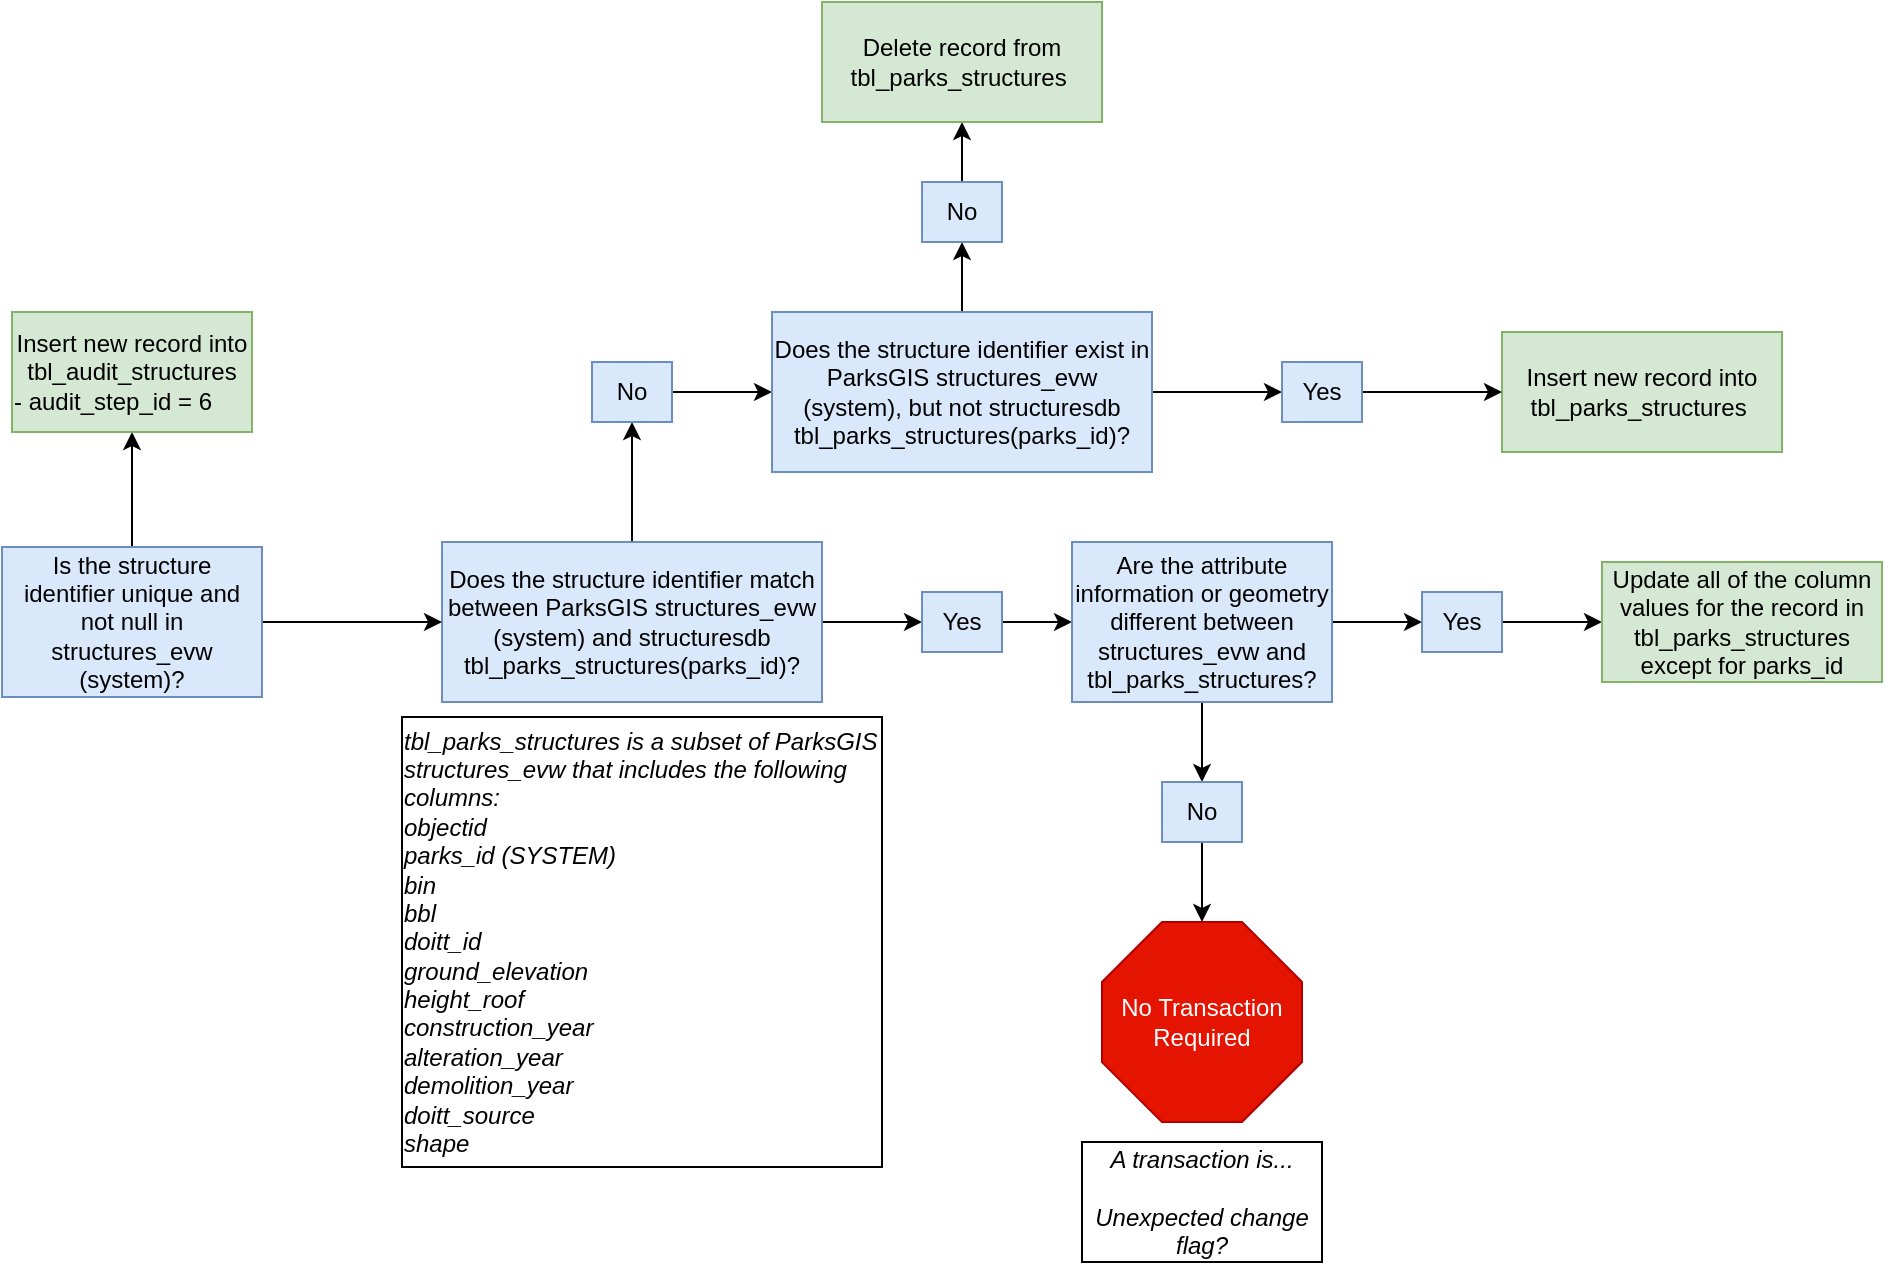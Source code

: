 <mxfile version="13.6.1" type="github">
  <diagram id="_IFJutEF3Iz8n2r1wNuO" name="Page-1">
    <mxGraphModel dx="2031" dy="1134" grid="1" gridSize="10" guides="1" tooltips="1" connect="1" arrows="1" fold="1" page="1" pageScale="1" pageWidth="850" pageHeight="1100" math="0" shadow="0">
      <root>
        <mxCell id="0" />
        <mxCell id="1" parent="0" />
        <mxCell id="CAYcls5t_juTczSQUHOq-6" style="edgeStyle=orthogonalEdgeStyle;rounded=0;orthogonalLoop=1;jettySize=auto;html=1;exitX=1;exitY=0.5;exitDx=0;exitDy=0;entryX=0;entryY=0.5;entryDx=0;entryDy=0;" parent="1" source="CAYcls5t_juTczSQUHOq-1" target="CAYcls5t_juTczSQUHOq-2" edge="1">
          <mxGeometry relative="1" as="geometry" />
        </mxCell>
        <mxCell id="RLk4m4bCmAAvBb6-imuW-4" style="edgeStyle=orthogonalEdgeStyle;rounded=0;orthogonalLoop=1;jettySize=auto;html=1;exitX=0.5;exitY=0;exitDx=0;exitDy=0;entryX=0.5;entryY=1;entryDx=0;entryDy=0;" edge="1" parent="1" source="CAYcls5t_juTczSQUHOq-1" target="CAYcls5t_juTczSQUHOq-3">
          <mxGeometry relative="1" as="geometry" />
        </mxCell>
        <mxCell id="CAYcls5t_juTczSQUHOq-1" value="Does the structure identifier match between ParksGIS structures_evw (system) and structuresdb tbl_parks_structures(parks_id)?" style="rounded=0;whiteSpace=wrap;html=1;fillColor=#dae8fc;strokeColor=#6c8ebf;" parent="1" vertex="1">
          <mxGeometry x="230" y="290" width="190" height="80" as="geometry" />
        </mxCell>
        <mxCell id="CAYcls5t_juTczSQUHOq-7" style="edgeStyle=orthogonalEdgeStyle;rounded=0;orthogonalLoop=1;jettySize=auto;html=1;exitX=1;exitY=0.5;exitDx=0;exitDy=0;" parent="1" source="CAYcls5t_juTczSQUHOq-2" target="CAYcls5t_juTczSQUHOq-4" edge="1">
          <mxGeometry relative="1" as="geometry" />
        </mxCell>
        <mxCell id="CAYcls5t_juTczSQUHOq-2" value="Yes" style="rounded=0;whiteSpace=wrap;html=1;fillColor=#dae8fc;strokeColor=#6c8ebf;" parent="1" vertex="1">
          <mxGeometry x="470" y="315" width="40" height="30" as="geometry" />
        </mxCell>
        <mxCell id="RLk4m4bCmAAvBb6-imuW-5" style="edgeStyle=orthogonalEdgeStyle;rounded=0;orthogonalLoop=1;jettySize=auto;html=1;exitX=1;exitY=0.5;exitDx=0;exitDy=0;entryX=0;entryY=0.5;entryDx=0;entryDy=0;" edge="1" parent="1" source="CAYcls5t_juTczSQUHOq-3" target="3YFnWvvlwwLfX2JDb95H-12">
          <mxGeometry relative="1" as="geometry" />
        </mxCell>
        <mxCell id="CAYcls5t_juTczSQUHOq-3" value="No" style="rounded=0;whiteSpace=wrap;html=1;fillColor=#dae8fc;strokeColor=#6c8ebf;" parent="1" vertex="1">
          <mxGeometry x="305" y="200" width="40" height="30" as="geometry" />
        </mxCell>
        <mxCell id="CAYcls5t_juTczSQUHOq-8" style="edgeStyle=orthogonalEdgeStyle;rounded=0;orthogonalLoop=1;jettySize=auto;html=1;exitX=1;exitY=0.5;exitDx=0;exitDy=0;entryX=0;entryY=0.5;entryDx=0;entryDy=0;" parent="1" source="CAYcls5t_juTczSQUHOq-4" target="CAYcls5t_juTczSQUHOq-5" edge="1">
          <mxGeometry relative="1" as="geometry" />
        </mxCell>
        <mxCell id="CAYcls5t_juTczSQUHOq-10" style="edgeStyle=orthogonalEdgeStyle;rounded=0;orthogonalLoop=1;jettySize=auto;html=1;exitX=0.5;exitY=1;exitDx=0;exitDy=0;entryX=0.5;entryY=0;entryDx=0;entryDy=0;" parent="1" source="CAYcls5t_juTczSQUHOq-4" target="CAYcls5t_juTczSQUHOq-9" edge="1">
          <mxGeometry relative="1" as="geometry" />
        </mxCell>
        <mxCell id="CAYcls5t_juTczSQUHOq-4" value="Are the attribute information or geometry different between structures_evw and tbl_parks_structures?" style="rounded=0;whiteSpace=wrap;html=1;fillColor=#dae8fc;strokeColor=#6c8ebf;" parent="1" vertex="1">
          <mxGeometry x="545" y="290" width="130" height="80" as="geometry" />
        </mxCell>
        <mxCell id="RLk4m4bCmAAvBb6-imuW-29" style="edgeStyle=orthogonalEdgeStyle;rounded=0;orthogonalLoop=1;jettySize=auto;html=1;exitX=1;exitY=0.5;exitDx=0;exitDy=0;entryX=0;entryY=0.5;entryDx=0;entryDy=0;" edge="1" parent="1" source="CAYcls5t_juTczSQUHOq-5" target="3YFnWvvlwwLfX2JDb95H-9">
          <mxGeometry relative="1" as="geometry" />
        </mxCell>
        <mxCell id="CAYcls5t_juTczSQUHOq-5" value="Yes" style="rounded=0;whiteSpace=wrap;html=1;fillColor=#dae8fc;strokeColor=#6c8ebf;" parent="1" vertex="1">
          <mxGeometry x="720" y="315" width="40" height="30" as="geometry" />
        </mxCell>
        <mxCell id="CAYcls5t_juTczSQUHOq-13" style="edgeStyle=orthogonalEdgeStyle;rounded=0;orthogonalLoop=1;jettySize=auto;html=1;exitX=0.5;exitY=1;exitDx=0;exitDy=0;entryX=0.5;entryY=0;entryDx=0;entryDy=0;entryPerimeter=0;" parent="1" source="CAYcls5t_juTczSQUHOq-9" target="CAYcls5t_juTczSQUHOq-12" edge="1">
          <mxGeometry relative="1" as="geometry" />
        </mxCell>
        <mxCell id="CAYcls5t_juTczSQUHOq-9" value="No" style="rounded=0;whiteSpace=wrap;html=1;fillColor=#dae8fc;strokeColor=#6c8ebf;" parent="1" vertex="1">
          <mxGeometry x="590" y="410" width="40" height="30" as="geometry" />
        </mxCell>
        <mxCell id="CAYcls5t_juTczSQUHOq-12" value="No Transaction Required" style="whiteSpace=wrap;html=1;shape=mxgraph.basic.octagon2;align=center;verticalAlign=middle;dx=15;fillColor=#e51400;strokeColor=#B20000;fontColor=#ffffff;" parent="1" vertex="1">
          <mxGeometry x="560" y="480" width="100" height="100" as="geometry" />
        </mxCell>
        <mxCell id="3YFnWvvlwwLfX2JDb95H-1" value="&lt;div style=&quot;text-align: left&quot;&gt;&lt;i&gt;tbl_parks_structures is a subset of ParksGIS structures_evw that includes the following columns:&lt;/i&gt;&lt;/div&gt;&lt;div style=&quot;text-align: left&quot;&gt;&lt;i&gt;objectid&lt;/i&gt;&lt;/div&gt;&lt;i&gt;&lt;div style=&quot;text-align: left&quot;&gt;&lt;i&gt;parks_id (SYSTEM)&lt;/i&gt;&lt;/div&gt;&lt;div style=&quot;text-align: left&quot;&gt;&lt;i&gt;bin&lt;/i&gt;&lt;/div&gt;&lt;div style=&quot;text-align: left&quot;&gt;&lt;i&gt;bbl&lt;/i&gt;&lt;/div&gt;&lt;div style=&quot;text-align: left&quot;&gt;&lt;i&gt;doitt_id&lt;/i&gt;&lt;/div&gt;&lt;div style=&quot;text-align: left&quot;&gt;&lt;i&gt;ground_elevation&lt;/i&gt;&lt;/div&gt;&lt;div style=&quot;text-align: left&quot;&gt;&lt;i&gt;height_roof&lt;/i&gt;&lt;/div&gt;&lt;div style=&quot;text-align: left&quot;&gt;&lt;i&gt;construction_year&lt;/i&gt;&lt;/div&gt;&lt;div style=&quot;text-align: left&quot;&gt;&lt;i&gt;alteration_year&lt;/i&gt;&lt;/div&gt;&lt;div style=&quot;text-align: left&quot;&gt;&lt;i&gt;demolition_year&lt;/i&gt;&lt;/div&gt;&lt;div style=&quot;text-align: left&quot;&gt;&lt;i&gt;doitt_source&lt;/i&gt;&lt;/div&gt;&lt;div style=&quot;text-align: left&quot;&gt;&lt;i&gt;shape&lt;/i&gt;&lt;/div&gt;&lt;/i&gt;" style="rounded=0;whiteSpace=wrap;html=1;" parent="1" vertex="1">
          <mxGeometry x="210" y="377.5" width="240" height="225" as="geometry" />
        </mxCell>
        <mxCell id="3YFnWvvlwwLfX2JDb95H-3" value="A transaction is...&lt;br&gt;&lt;br&gt;Unexpected change flag?" style="rounded=0;whiteSpace=wrap;html=1;fontStyle=2" parent="1" vertex="1">
          <mxGeometry x="550" y="590" width="120" height="60" as="geometry" />
        </mxCell>
        <mxCell id="3YFnWvvlwwLfX2JDb95H-9" value="Update all of the column values for the record in tbl_parks_structures except for parks_id" style="rounded=0;whiteSpace=wrap;html=1;fillColor=#d5e8d4;strokeColor=#82b366;" parent="1" vertex="1">
          <mxGeometry x="810" y="300" width="140" height="60" as="geometry" />
        </mxCell>
        <mxCell id="RLk4m4bCmAAvBb6-imuW-6" style="edgeStyle=orthogonalEdgeStyle;rounded=0;orthogonalLoop=1;jettySize=auto;html=1;exitX=0.5;exitY=0;exitDx=0;exitDy=0;entryX=0.5;entryY=1;entryDx=0;entryDy=0;" edge="1" parent="1" source="3YFnWvvlwwLfX2JDb95H-12" target="3YFnWvvlwwLfX2JDb95H-25">
          <mxGeometry relative="1" as="geometry" />
        </mxCell>
        <mxCell id="RLk4m4bCmAAvBb6-imuW-17" style="edgeStyle=orthogonalEdgeStyle;rounded=0;orthogonalLoop=1;jettySize=auto;html=1;exitX=1;exitY=0.5;exitDx=0;exitDy=0;entryX=0;entryY=0.5;entryDx=0;entryDy=0;" edge="1" parent="1" source="3YFnWvvlwwLfX2JDb95H-12" target="RLk4m4bCmAAvBb6-imuW-13">
          <mxGeometry relative="1" as="geometry" />
        </mxCell>
        <mxCell id="3YFnWvvlwwLfX2JDb95H-12" value="Does the structure identifier exist in ParksGIS structures_evw (system), but not structuresdb tbl_parks_structures(parks_id)?" style="rounded=0;whiteSpace=wrap;html=1;fillColor=#dae8fc;strokeColor=#6c8ebf;" parent="1" vertex="1">
          <mxGeometry x="395" y="175" width="190" height="80" as="geometry" />
        </mxCell>
        <mxCell id="RLk4m4bCmAAvBb6-imuW-7" style="edgeStyle=orthogonalEdgeStyle;rounded=0;orthogonalLoop=1;jettySize=auto;html=1;exitX=0.5;exitY=0;exitDx=0;exitDy=0;entryX=0.5;entryY=1;entryDx=0;entryDy=0;" edge="1" parent="1" source="3YFnWvvlwwLfX2JDb95H-25" target="3YFnWvvlwwLfX2JDb95H-30">
          <mxGeometry relative="1" as="geometry" />
        </mxCell>
        <mxCell id="3YFnWvvlwwLfX2JDb95H-25" value="No" style="rounded=0;whiteSpace=wrap;html=1;fillColor=#dae8fc;strokeColor=#6c8ebf;" parent="1" vertex="1">
          <mxGeometry x="470" y="110" width="40" height="30" as="geometry" />
        </mxCell>
        <mxCell id="3YFnWvvlwwLfX2JDb95H-30" value="Delete record from tbl_parks_structures&amp;nbsp;" style="rounded=0;whiteSpace=wrap;html=1;fillColor=#d5e8d4;strokeColor=#82b366;" parent="1" vertex="1">
          <mxGeometry x="420" y="20" width="140" height="60" as="geometry" />
        </mxCell>
        <mxCell id="RLk4m4bCmAAvBb6-imuW-8" value="Insert new record into tbl_parks_structures&amp;nbsp;" style="rounded=0;whiteSpace=wrap;html=1;fillColor=#d5e8d4;strokeColor=#82b366;" vertex="1" parent="1">
          <mxGeometry x="760" y="185" width="140" height="60" as="geometry" />
        </mxCell>
        <mxCell id="RLk4m4bCmAAvBb6-imuW-30" style="edgeStyle=orthogonalEdgeStyle;rounded=0;orthogonalLoop=1;jettySize=auto;html=1;exitX=1;exitY=0.5;exitDx=0;exitDy=0;entryX=0;entryY=0.5;entryDx=0;entryDy=0;" edge="1" parent="1" source="RLk4m4bCmAAvBb6-imuW-13" target="RLk4m4bCmAAvBb6-imuW-8">
          <mxGeometry relative="1" as="geometry" />
        </mxCell>
        <mxCell id="RLk4m4bCmAAvBb6-imuW-13" value="Yes" style="rounded=0;whiteSpace=wrap;html=1;fillColor=#dae8fc;strokeColor=#6c8ebf;" vertex="1" parent="1">
          <mxGeometry x="650" y="200" width="40" height="30" as="geometry" />
        </mxCell>
        <mxCell id="RLk4m4bCmAAvBb6-imuW-25" style="edgeStyle=orthogonalEdgeStyle;rounded=0;orthogonalLoop=1;jettySize=auto;html=1;exitX=1;exitY=0.5;exitDx=0;exitDy=0;entryX=0;entryY=0.5;entryDx=0;entryDy=0;" edge="1" parent="1" source="RLk4m4bCmAAvBb6-imuW-24" target="CAYcls5t_juTczSQUHOq-1">
          <mxGeometry relative="1" as="geometry" />
        </mxCell>
        <mxCell id="RLk4m4bCmAAvBb6-imuW-28" style="edgeStyle=orthogonalEdgeStyle;rounded=0;orthogonalLoop=1;jettySize=auto;html=1;exitX=0.5;exitY=0;exitDx=0;exitDy=0;entryX=0.5;entryY=1;entryDx=0;entryDy=0;" edge="1" parent="1" source="RLk4m4bCmAAvBb6-imuW-24" target="RLk4m4bCmAAvBb6-imuW-27">
          <mxGeometry relative="1" as="geometry" />
        </mxCell>
        <mxCell id="RLk4m4bCmAAvBb6-imuW-24" value="Is the structure identifier unique and not null in structures_evw (system)?" style="rounded=0;whiteSpace=wrap;html=1;fillColor=#dae8fc;strokeColor=#6c8ebf;" vertex="1" parent="1">
          <mxGeometry x="10" y="292.5" width="130" height="75" as="geometry" />
        </mxCell>
        <mxCell id="RLk4m4bCmAAvBb6-imuW-27" value="Insert new record into tbl_audit_structures&lt;br&gt;&lt;div style=&quot;text-align: left&quot;&gt;&lt;span&gt;- audit_step_id = 6&lt;/span&gt;&lt;/div&gt;" style="rounded=0;whiteSpace=wrap;html=1;fillColor=#d5e8d4;strokeColor=#82b366;" vertex="1" parent="1">
          <mxGeometry x="15" y="175" width="120" height="60" as="geometry" />
        </mxCell>
      </root>
    </mxGraphModel>
  </diagram>
</mxfile>
